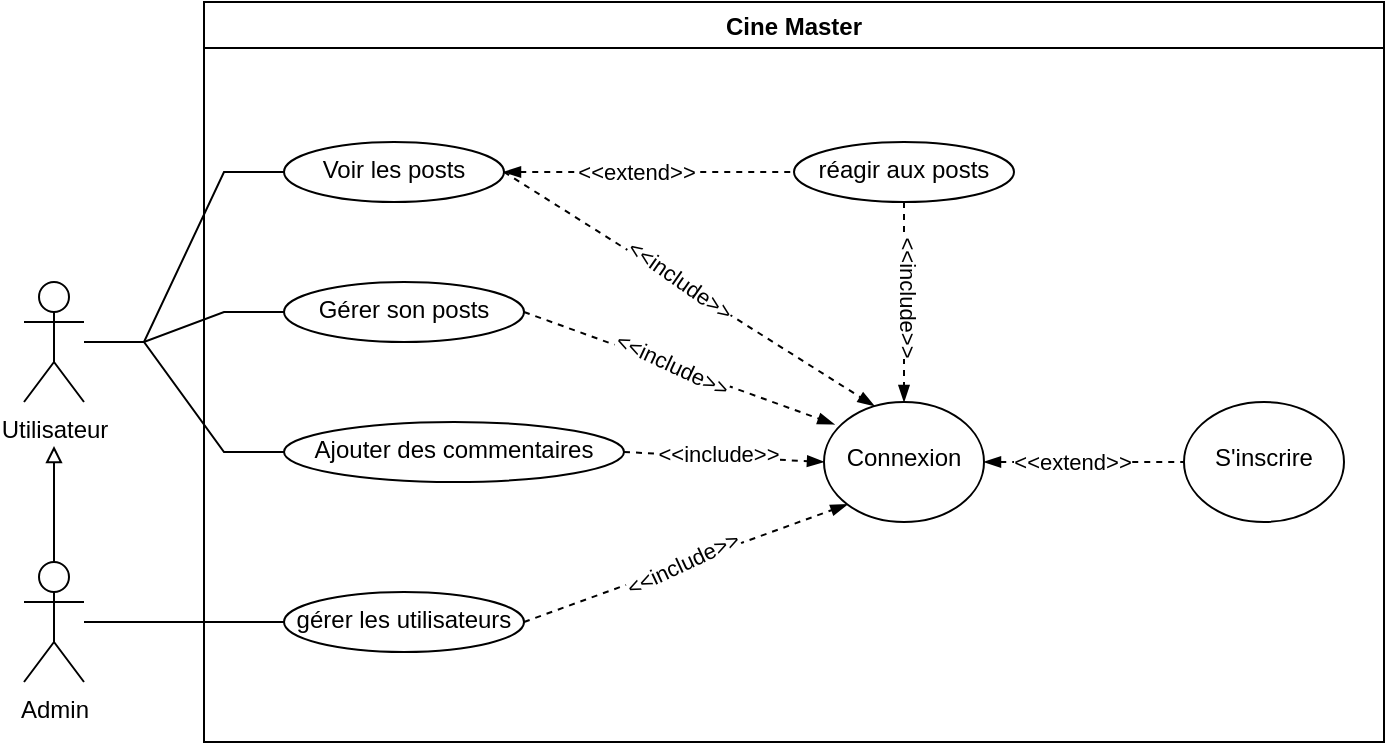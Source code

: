 <mxfile>
    <diagram id="NV-xa8_PD5AdmgVubWBR" name="Page-1">
        <mxGraphModel dx="625" dy="373" grid="1" gridSize="10" guides="1" tooltips="1" connect="1" arrows="1" fold="1" page="1" pageScale="1" pageWidth="850" pageHeight="1100" background="none" math="0" shadow="0">
            <root>
                <mxCell id="0"/>
                <mxCell id="1" parent="0"/>
                <mxCell id="xxASmko_jP9C8e0rvIW5-6" value="" style="edgeStyle=entityRelationEdgeStyle;rounded=0;orthogonalLoop=1;jettySize=auto;html=1;entryX=0;entryY=0.5;entryDx=0;entryDy=0;endArrow=none;endFill=0;" parent="1" source="xxASmko_jP9C8e0rvIW5-1" target="xxASmko_jP9C8e0rvIW5-5" edge="1">
                    <mxGeometry relative="1" as="geometry"/>
                </mxCell>
                <mxCell id="xxASmko_jP9C8e0rvIW5-9" style="edgeStyle=entityRelationEdgeStyle;rounded=0;orthogonalLoop=1;jettySize=auto;html=1;endArrow=none;endFill=0;" parent="1" source="xxASmko_jP9C8e0rvIW5-1" target="xxASmko_jP9C8e0rvIW5-7" edge="1">
                    <mxGeometry relative="1" as="geometry"/>
                </mxCell>
                <mxCell id="xxASmko_jP9C8e0rvIW5-10" style="edgeStyle=entityRelationEdgeStyle;rounded=0;orthogonalLoop=1;jettySize=auto;html=1;entryX=0;entryY=0.5;entryDx=0;entryDy=0;endArrow=none;endFill=0;" parent="1" source="xxASmko_jP9C8e0rvIW5-1" target="xxASmko_jP9C8e0rvIW5-8" edge="1">
                    <mxGeometry relative="1" as="geometry"/>
                </mxCell>
                <mxCell id="xxASmko_jP9C8e0rvIW5-1" value="Utilisateur" style="shape=umlActor;verticalLabelPosition=bottom;verticalAlign=top;html=1;outlineConnect=0;" parent="1" vertex="1">
                    <mxGeometry x="80" y="230" width="30" height="60" as="geometry"/>
                </mxCell>
                <mxCell id="xxASmko_jP9C8e0rvIW5-2" value="Cine Master" style="swimlane;" parent="1" vertex="1">
                    <mxGeometry x="170" y="90" width="590" height="370" as="geometry"/>
                </mxCell>
                <mxCell id="xxASmko_jP9C8e0rvIW5-5" value="Voir les posts" style="ellipse;whiteSpace=wrap;html=1;verticalAlign=top;align=center;" parent="xxASmko_jP9C8e0rvIW5-2" vertex="1">
                    <mxGeometry x="40" y="70" width="110" height="30" as="geometry"/>
                </mxCell>
                <mxCell id="xxASmko_jP9C8e0rvIW5-7" value="&lt;div&gt;Gérer son posts&lt;/div&gt;" style="ellipse;whiteSpace=wrap;html=1;verticalAlign=top;align=center;" parent="xxASmko_jP9C8e0rvIW5-2" vertex="1">
                    <mxGeometry x="40" y="140" width="120" height="30" as="geometry"/>
                </mxCell>
                <mxCell id="xxASmko_jP9C8e0rvIW5-8" value="&lt;div&gt;Ajouter des commentaires&lt;/div&gt;" style="ellipse;whiteSpace=wrap;html=1;verticalAlign=top;align=center;" parent="xxASmko_jP9C8e0rvIW5-2" vertex="1">
                    <mxGeometry x="40" y="210" width="170" height="30" as="geometry"/>
                </mxCell>
                <mxCell id="xxASmko_jP9C8e0rvIW5-11" value="&lt;br&gt;Connexion" style="ellipse;whiteSpace=wrap;html=1;verticalAlign=top;align=center;" parent="xxASmko_jP9C8e0rvIW5-2" vertex="1">
                    <mxGeometry x="310" y="200" width="80" height="60" as="geometry"/>
                </mxCell>
                <mxCell id="xxASmko_jP9C8e0rvIW5-20" value="gérer les utilisateurs" style="ellipse;whiteSpace=wrap;html=1;verticalAlign=top;" parent="xxASmko_jP9C8e0rvIW5-2" vertex="1">
                    <mxGeometry x="40" y="295" width="120" height="30" as="geometry"/>
                </mxCell>
                <mxCell id="xxASmko_jP9C8e0rvIW5-32" value="&lt;br&gt;S'inscrire" style="ellipse;whiteSpace=wrap;html=1;verticalAlign=top;align=center;" parent="xxASmko_jP9C8e0rvIW5-2" vertex="1">
                    <mxGeometry x="490" y="200" width="80" height="60" as="geometry"/>
                </mxCell>
                <mxCell id="xxASmko_jP9C8e0rvIW5-42" value="" style="html=1;verticalAlign=bottom;labelBackgroundColor=none;endArrow=blockThin;endFill=1;dashed=1;rounded=0;shadow=0;entryX=0.315;entryY=0.034;entryDx=0;entryDy=0;exitX=1;exitY=0.5;exitDx=0;exitDy=0;entryPerimeter=0;" parent="xxASmko_jP9C8e0rvIW5-2" source="xxASmko_jP9C8e0rvIW5-5" target="xxASmko_jP9C8e0rvIW5-11" edge="1">
                    <mxGeometry width="160" relative="1" as="geometry">
                        <mxPoint x="400" y="85" as="sourcePoint"/>
                        <mxPoint x="430" y="84.76" as="targetPoint"/>
                    </mxGeometry>
                </mxCell>
                <mxCell id="xxASmko_jP9C8e0rvIW5-43" value="&amp;lt;&amp;lt;include&amp;gt;&amp;gt;" style="edgeLabel;html=1;align=center;verticalAlign=middle;resizable=0;points=[];rotation=35;" parent="xxASmko_jP9C8e0rvIW5-42" vertex="1" connectable="0">
                    <mxGeometry x="-0.058" y="2" relative="1" as="geometry">
                        <mxPoint as="offset"/>
                    </mxGeometry>
                </mxCell>
                <mxCell id="xxASmko_jP9C8e0rvIW5-44" value="" style="html=1;verticalAlign=bottom;labelBackgroundColor=none;endArrow=blockThin;endFill=1;dashed=1;rounded=0;shadow=0;exitX=1;exitY=0.5;exitDx=0;exitDy=0;entryX=0.065;entryY=0.186;entryDx=0;entryDy=0;entryPerimeter=0;" parent="xxASmko_jP9C8e0rvIW5-2" source="xxASmko_jP9C8e0rvIW5-7" target="xxASmko_jP9C8e0rvIW5-11" edge="1">
                    <mxGeometry width="160" relative="1" as="geometry">
                        <mxPoint x="150" y="120" as="sourcePoint"/>
                        <mxPoint x="310" y="235" as="targetPoint"/>
                    </mxGeometry>
                </mxCell>
                <mxCell id="xxASmko_jP9C8e0rvIW5-45" value="&amp;lt;&amp;lt;include&amp;gt;&amp;gt;" style="edgeLabel;html=1;align=center;verticalAlign=middle;resizable=0;points=[];rotation=25;" parent="xxASmko_jP9C8e0rvIW5-44" vertex="1" connectable="0">
                    <mxGeometry x="-0.058" y="2" relative="1" as="geometry">
                        <mxPoint y="1" as="offset"/>
                    </mxGeometry>
                </mxCell>
                <mxCell id="xxASmko_jP9C8e0rvIW5-46" value="" style="html=1;verticalAlign=bottom;labelBackgroundColor=none;endArrow=blockThin;endFill=1;dashed=1;rounded=0;shadow=0;exitX=1;exitY=0.5;exitDx=0;exitDy=0;entryX=0;entryY=0.5;entryDx=0;entryDy=0;" parent="xxASmko_jP9C8e0rvIW5-2" source="xxASmko_jP9C8e0rvIW5-8" target="xxASmko_jP9C8e0rvIW5-11" edge="1">
                    <mxGeometry width="160" relative="1" as="geometry">
                        <mxPoint x="170.0" y="165" as="sourcePoint"/>
                        <mxPoint x="291.716" y="218.787" as="targetPoint"/>
                    </mxGeometry>
                </mxCell>
                <mxCell id="xxASmko_jP9C8e0rvIW5-47" value="&amp;lt;&amp;lt;include&amp;gt;&amp;gt;" style="edgeLabel;html=1;align=center;verticalAlign=middle;resizable=0;points=[];rotation=0;" parent="xxASmko_jP9C8e0rvIW5-46" vertex="1" connectable="0">
                    <mxGeometry x="-0.058" y="2" relative="1" as="geometry">
                        <mxPoint as="offset"/>
                    </mxGeometry>
                </mxCell>
                <mxCell id="xxASmko_jP9C8e0rvIW5-48" value="" style="html=1;verticalAlign=bottom;labelBackgroundColor=none;endArrow=blockThin;endFill=1;dashed=1;rounded=0;shadow=0;exitX=1;exitY=0.5;exitDx=0;exitDy=0;entryX=0;entryY=1;entryDx=0;entryDy=0;" parent="xxASmko_jP9C8e0rvIW5-2" source="xxASmko_jP9C8e0rvIW5-20" target="xxASmko_jP9C8e0rvIW5-11" edge="1">
                    <mxGeometry width="160" relative="1" as="geometry">
                        <mxPoint x="190.0" y="235" as="sourcePoint"/>
                        <mxPoint x="280" y="240" as="targetPoint"/>
                    </mxGeometry>
                </mxCell>
                <mxCell id="xxASmko_jP9C8e0rvIW5-49" value="&amp;lt;&amp;lt;include&amp;gt;&amp;gt;" style="edgeLabel;html=1;align=center;verticalAlign=middle;resizable=0;points=[];rotation=-25;" parent="xxASmko_jP9C8e0rvIW5-48" vertex="1" connectable="0">
                    <mxGeometry x="-0.058" y="2" relative="1" as="geometry">
                        <mxPoint x="3" as="offset"/>
                    </mxGeometry>
                </mxCell>
                <mxCell id="xxASmko_jP9C8e0rvIW5-52" value="" style="html=1;verticalAlign=bottom;labelBackgroundColor=none;endArrow=none;endFill=0;dashed=1;rounded=0;shadow=0;exitX=1;exitY=0.5;exitDx=0;exitDy=0;entryX=0;entryY=0.5;entryDx=0;entryDy=0;startArrow=blockThin;startFill=1;" parent="xxASmko_jP9C8e0rvIW5-2" source="xxASmko_jP9C8e0rvIW5-11" target="xxASmko_jP9C8e0rvIW5-32" edge="1">
                    <mxGeometry width="160" relative="1" as="geometry">
                        <mxPoint x="290.0" y="350" as="sourcePoint"/>
                        <mxPoint x="440" y="245" as="targetPoint"/>
                    </mxGeometry>
                </mxCell>
                <mxCell id="xxASmko_jP9C8e0rvIW5-53" value="&amp;lt;&amp;lt;extend&amp;gt;&amp;gt;" style="edgeLabel;html=1;align=center;verticalAlign=middle;resizable=0;points=[];rotation=0;" parent="xxASmko_jP9C8e0rvIW5-52" vertex="1" connectable="0">
                    <mxGeometry x="-0.058" y="2" relative="1" as="geometry">
                        <mxPoint x="-3" y="2" as="offset"/>
                    </mxGeometry>
                </mxCell>
                <mxCell id="xxASmko_jP9C8e0rvIW5-55" value="réagir aux posts" style="ellipse;whiteSpace=wrap;html=1;verticalAlign=top;align=center;" parent="xxASmko_jP9C8e0rvIW5-2" vertex="1">
                    <mxGeometry x="295" y="70" width="110" height="30" as="geometry"/>
                </mxCell>
                <mxCell id="xxASmko_jP9C8e0rvIW5-56" value="" style="html=1;verticalAlign=bottom;labelBackgroundColor=none;endArrow=none;endFill=0;dashed=1;rounded=0;shadow=0;exitX=1;exitY=0.5;exitDx=0;exitDy=0;startArrow=blockThin;startFill=1;" parent="xxASmko_jP9C8e0rvIW5-2" source="xxASmko_jP9C8e0rvIW5-5" target="xxASmko_jP9C8e0rvIW5-55" edge="1">
                    <mxGeometry width="160" relative="1" as="geometry">
                        <mxPoint x="155" y="84.57" as="sourcePoint"/>
                        <mxPoint x="255" y="84.57" as="targetPoint"/>
                    </mxGeometry>
                </mxCell>
                <mxCell id="xxASmko_jP9C8e0rvIW5-57" value="&amp;lt;&amp;lt;extend&amp;gt;&amp;gt;" style="edgeLabel;html=1;align=center;verticalAlign=middle;resizable=0;points=[];rotation=0;" parent="xxASmko_jP9C8e0rvIW5-56" vertex="1" connectable="0">
                    <mxGeometry x="-0.058" y="2" relative="1" as="geometry">
                        <mxPoint x="-3" y="2" as="offset"/>
                    </mxGeometry>
                </mxCell>
                <mxCell id="xxASmko_jP9C8e0rvIW5-58" value="" style="html=1;verticalAlign=bottom;labelBackgroundColor=none;endArrow=blockThin;endFill=1;dashed=1;rounded=0;shadow=0;entryX=0.5;entryY=0;entryDx=0;entryDy=0;exitX=0.5;exitY=1;exitDx=0;exitDy=0;" parent="xxASmko_jP9C8e0rvIW5-2" source="xxASmko_jP9C8e0rvIW5-55" target="xxASmko_jP9C8e0rvIW5-11" edge="1">
                    <mxGeometry width="160" relative="1" as="geometry">
                        <mxPoint x="390" y="85" as="sourcePoint"/>
                        <mxPoint x="590" y="200" as="targetPoint"/>
                    </mxGeometry>
                </mxCell>
                <mxCell id="xxASmko_jP9C8e0rvIW5-59" value="&amp;lt;&amp;lt;include&amp;gt;&amp;gt;" style="edgeLabel;html=1;align=center;verticalAlign=middle;resizable=0;points=[];rotation=90;" parent="xxASmko_jP9C8e0rvIW5-58" vertex="1" connectable="0">
                    <mxGeometry x="-0.058" y="2" relative="1" as="geometry">
                        <mxPoint as="offset"/>
                    </mxGeometry>
                </mxCell>
                <mxCell id="xxASmko_jP9C8e0rvIW5-21" value="" style="edgeStyle=entityRelationEdgeStyle;rounded=0;orthogonalLoop=1;jettySize=auto;html=1;shadow=0;endArrow=none;endFill=0;" parent="1" source="xxASmko_jP9C8e0rvIW5-19" target="xxASmko_jP9C8e0rvIW5-20" edge="1">
                    <mxGeometry relative="1" as="geometry"/>
                </mxCell>
                <mxCell id="2" style="edgeStyle=none;html=1;endArrow=block;endFill=0;targetPerimeterSpacing=22;" edge="1" parent="1" source="xxASmko_jP9C8e0rvIW5-19" target="xxASmko_jP9C8e0rvIW5-1">
                    <mxGeometry relative="1" as="geometry"/>
                </mxCell>
                <mxCell id="xxASmko_jP9C8e0rvIW5-19" value="Admin" style="shape=umlActor;verticalLabelPosition=bottom;verticalAlign=top;html=1;outlineConnect=0;" parent="1" vertex="1">
                    <mxGeometry x="80" y="370" width="30" height="60" as="geometry"/>
                </mxCell>
            </root>
        </mxGraphModel>
    </diagram>
</mxfile>